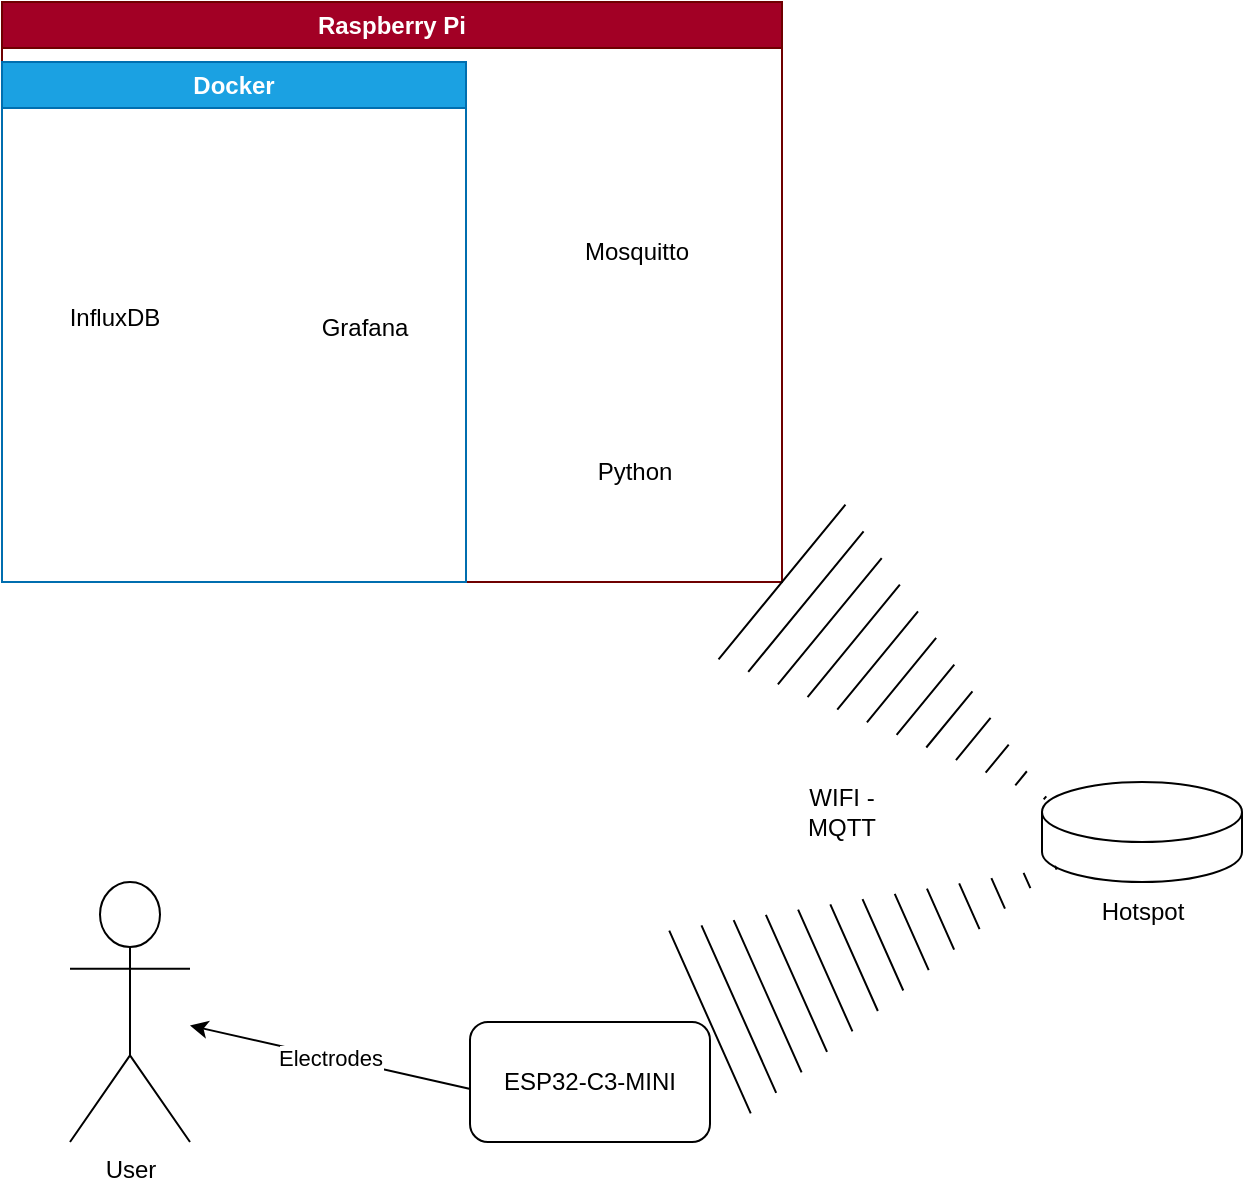 <mxfile version="21.3.2" type="device">
  <diagram name="Page-1" id="rq_Kg7g3LPgOvGYjTOqf">
    <mxGraphModel dx="2037" dy="826" grid="1" gridSize="10" guides="1" tooltips="1" connect="1" arrows="1" fold="1" page="1" pageScale="1" pageWidth="827" pageHeight="1169" math="0" shadow="0">
      <root>
        <mxCell id="0" />
        <mxCell id="1" parent="0" />
        <mxCell id="weylxqL1mtqgBuPKJIQA-2" value="Raspberry Pi" style="swimlane;whiteSpace=wrap;html=1;fillColor=#a20025;fontColor=#ffffff;strokeColor=#6F0000;" vertex="1" parent="1">
          <mxGeometry x="60" y="30" width="390" height="290" as="geometry" />
        </mxCell>
        <mxCell id="weylxqL1mtqgBuPKJIQA-3" value="Docker" style="swimlane;whiteSpace=wrap;html=1;fillColor=#1ba1e2;fontColor=#ffffff;strokeColor=#006EAF;" vertex="1" parent="weylxqL1mtqgBuPKJIQA-2">
          <mxGeometry y="30" width="232" height="260" as="geometry" />
        </mxCell>
        <mxCell id="weylxqL1mtqgBuPKJIQA-7" value="" style="shape=image;imageAspect=0;aspect=fixed;verticalLabelPosition=bottom;verticalAlign=top;image=https://static-00.iconduck.com/assets.00/influxdb-icon-252x256-lkngj47t.png;" vertex="1" parent="weylxqL1mtqgBuPKJIQA-3">
          <mxGeometry x="20" y="40" width="71.86" height="73" as="geometry" />
        </mxCell>
        <mxCell id="weylxqL1mtqgBuPKJIQA-8" value="InfluxDB" style="text;html=1;align=center;verticalAlign=middle;resizable=0;points=[];autosize=1;strokeColor=none;fillColor=none;" vertex="1" parent="weylxqL1mtqgBuPKJIQA-3">
          <mxGeometry x="20.93" y="113" width="70" height="30" as="geometry" />
        </mxCell>
        <mxCell id="weylxqL1mtqgBuPKJIQA-9" value="" style="shape=image;imageAspect=0;aspect=fixed;verticalLabelPosition=bottom;verticalAlign=top;image=https://cdn.icon-icons.com/icons2/2699/PNG/512/grafana_logo_icon_171048.png;" vertex="1" parent="weylxqL1mtqgBuPKJIQA-3">
          <mxGeometry x="140" y="35.5" width="82" height="82" as="geometry" />
        </mxCell>
        <mxCell id="weylxqL1mtqgBuPKJIQA-10" value="Grafana" style="text;html=1;align=center;verticalAlign=middle;resizable=0;points=[];autosize=1;strokeColor=none;fillColor=none;" vertex="1" parent="weylxqL1mtqgBuPKJIQA-3">
          <mxGeometry x="146" y="117.5" width="70" height="30" as="geometry" />
        </mxCell>
        <mxCell id="weylxqL1mtqgBuPKJIQA-5" value="" style="shape=image;imageAspect=0;aspect=fixed;verticalLabelPosition=bottom;verticalAlign=top;image=https://raw.githubusercontent.com/docker-library/docs/757578e3a44e5460a8a11d32a81776f8b74231a9/eclipse-mosquitto/logo.png;" vertex="1" parent="weylxqL1mtqgBuPKJIQA-2">
          <mxGeometry x="280" y="40" width="73" height="73" as="geometry" />
        </mxCell>
        <mxCell id="weylxqL1mtqgBuPKJIQA-6" value="Mosquitto" style="text;html=1;align=center;verticalAlign=middle;resizable=0;points=[];autosize=1;strokeColor=none;fillColor=none;" vertex="1" parent="weylxqL1mtqgBuPKJIQA-2">
          <mxGeometry x="276.5" y="110" width="80" height="30" as="geometry" />
        </mxCell>
        <mxCell id="weylxqL1mtqgBuPKJIQA-11" value="" style="shape=image;imageAspect=0;aspect=fixed;verticalLabelPosition=bottom;verticalAlign=top;image=https://upload.wikimedia.org/wikipedia/commons/thumb/c/c3/Python-logo-notext.svg/1869px-Python-logo-notext.svg.png;" vertex="1" parent="weylxqL1mtqgBuPKJIQA-2">
          <mxGeometry x="279.92" y="150" width="73.08" height="80" as="geometry" />
        </mxCell>
        <mxCell id="weylxqL1mtqgBuPKJIQA-12" value="Python" style="text;html=1;align=center;verticalAlign=middle;resizable=0;points=[];autosize=1;strokeColor=none;fillColor=none;" vertex="1" parent="weylxqL1mtqgBuPKJIQA-2">
          <mxGeometry x="286.46" y="220" width="60" height="30" as="geometry" />
        </mxCell>
        <mxCell id="weylxqL1mtqgBuPKJIQA-14" value="" style="shape=cylinder3;whiteSpace=wrap;html=1;boundedLbl=1;backgroundOutline=1;size=15;" vertex="1" parent="1">
          <mxGeometry x="580" y="420" width="100" height="50" as="geometry" />
        </mxCell>
        <mxCell id="weylxqL1mtqgBuPKJIQA-15" value="Hotspot" style="text;html=1;align=center;verticalAlign=middle;resizable=0;points=[];autosize=1;strokeColor=none;fillColor=none;" vertex="1" parent="1">
          <mxGeometry x="600" y="470" width="60" height="30" as="geometry" />
        </mxCell>
        <mxCell id="weylxqL1mtqgBuPKJIQA-16" value="" style="shape=mxgraph.arrows2.wedgeArrowDashed2;html=1;bendable=0;startWidth=50;stepSize=15;rounded=0;entryX=0.015;entryY=0.159;entryDx=0;entryDy=0;entryPerimeter=0;exitX=1;exitY=1;exitDx=0;exitDy=0;" edge="1" parent="1" source="weylxqL1mtqgBuPKJIQA-2" target="weylxqL1mtqgBuPKJIQA-14">
          <mxGeometry width="100" height="100" relative="1" as="geometry">
            <mxPoint x="440" y="330" as="sourcePoint" />
            <mxPoint x="540" y="230" as="targetPoint" />
          </mxGeometry>
        </mxCell>
        <mxCell id="weylxqL1mtqgBuPKJIQA-17" value="" style="shape=mxgraph.arrows2.wedgeArrowDashed2;html=1;bendable=0;startWidth=50;stepSize=15;rounded=0;entryX=0.069;entryY=0.857;entryDx=0;entryDy=0;entryPerimeter=0;exitX=1;exitY=0;exitDx=0;exitDy=0;" edge="1" parent="1" source="weylxqL1mtqgBuPKJIQA-20" target="weylxqL1mtqgBuPKJIQA-14">
          <mxGeometry width="100" height="100" relative="1" as="geometry">
            <mxPoint x="470" y="610" as="sourcePoint" />
            <mxPoint x="580" y="490" as="targetPoint" />
          </mxGeometry>
        </mxCell>
        <mxCell id="weylxqL1mtqgBuPKJIQA-19" value="User" style="shape=umlActor;verticalLabelPosition=bottom;verticalAlign=top;html=1;outlineConnect=0;" vertex="1" parent="1">
          <mxGeometry x="94" y="470" width="60" height="130" as="geometry" />
        </mxCell>
        <mxCell id="weylxqL1mtqgBuPKJIQA-20" value="ESP32-C3-MINI" style="rounded=1;whiteSpace=wrap;html=1;" vertex="1" parent="1">
          <mxGeometry x="294" y="540" width="120" height="60" as="geometry" />
        </mxCell>
        <mxCell id="weylxqL1mtqgBuPKJIQA-21" value="" style="endArrow=classic;html=1;rounded=0;exitX=-0.003;exitY=0.556;exitDx=0;exitDy=0;exitPerimeter=0;" edge="1" parent="1" source="weylxqL1mtqgBuPKJIQA-20" target="weylxqL1mtqgBuPKJIQA-19">
          <mxGeometry relative="1" as="geometry">
            <mxPoint x="194" y="480" as="sourcePoint" />
            <mxPoint x="294" y="480" as="targetPoint" />
          </mxGeometry>
        </mxCell>
        <mxCell id="weylxqL1mtqgBuPKJIQA-22" value="Electrodes" style="edgeLabel;resizable=0;html=1;align=center;verticalAlign=middle;" connectable="0" vertex="1" parent="weylxqL1mtqgBuPKJIQA-21">
          <mxGeometry relative="1" as="geometry" />
        </mxCell>
        <mxCell id="weylxqL1mtqgBuPKJIQA-23" value="WIFI - MQTT" style="text;html=1;strokeColor=none;fillColor=none;align=center;verticalAlign=middle;whiteSpace=wrap;rounded=0;" vertex="1" parent="1">
          <mxGeometry x="450" y="420" width="60" height="30" as="geometry" />
        </mxCell>
      </root>
    </mxGraphModel>
  </diagram>
</mxfile>
